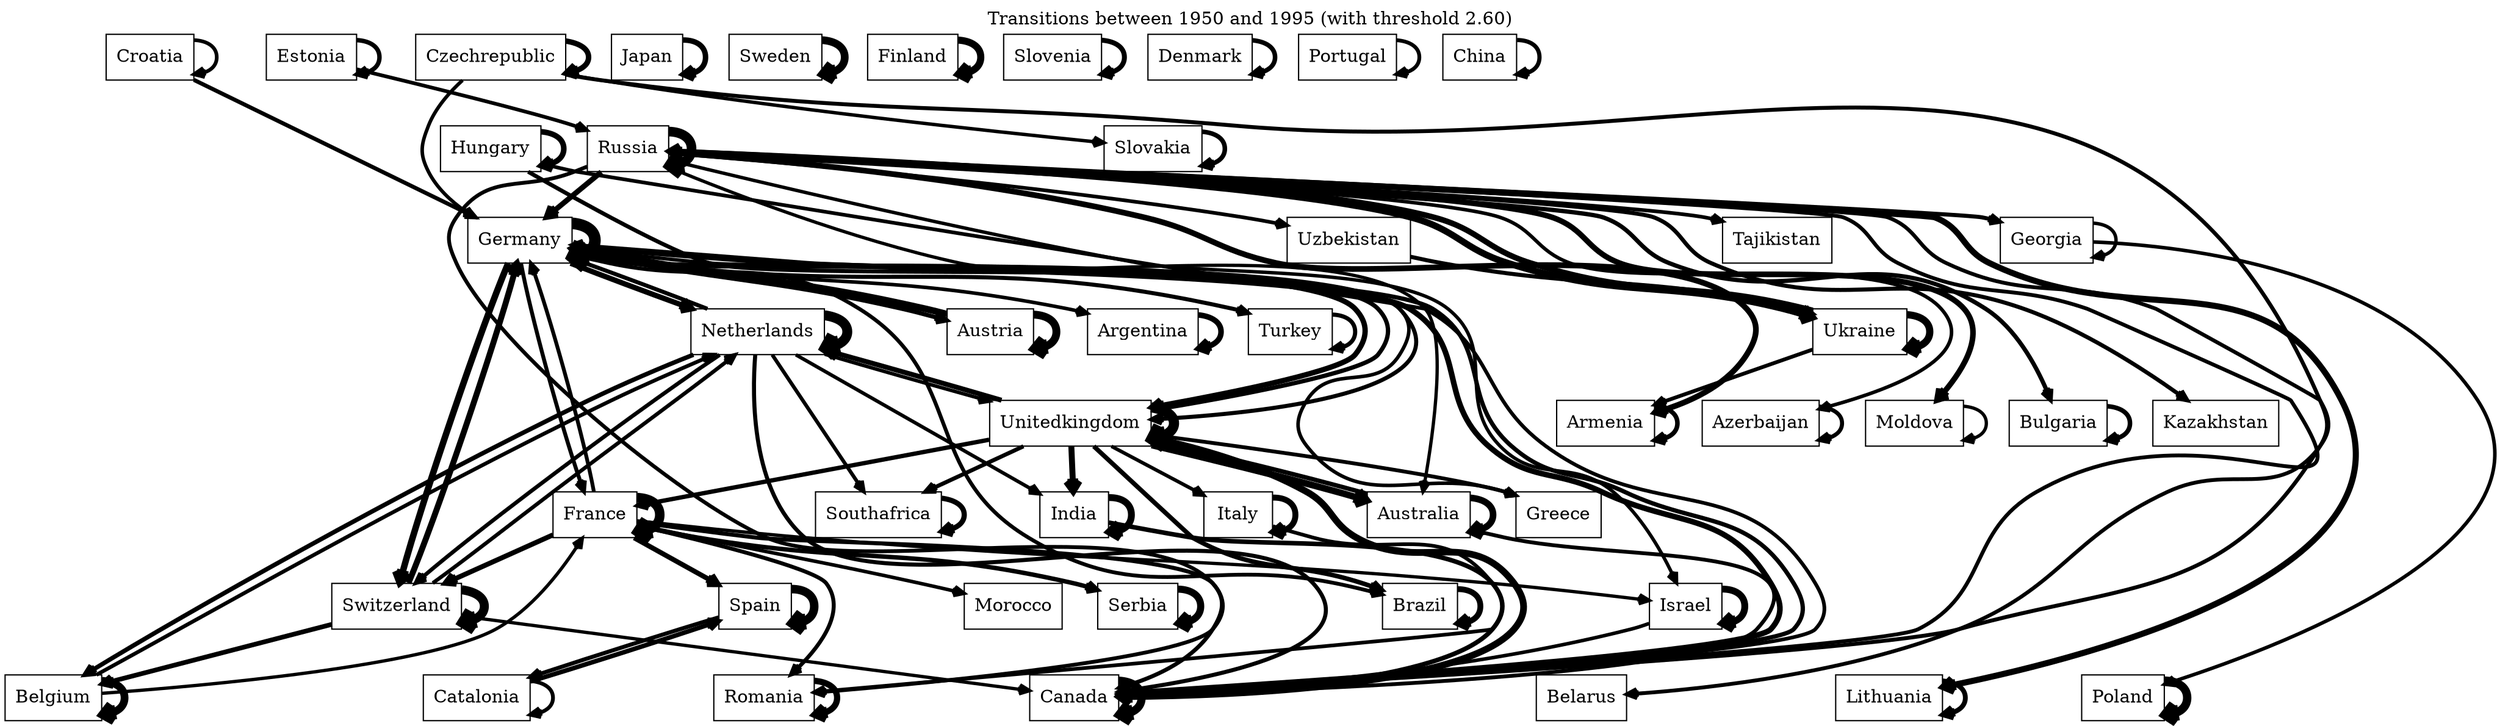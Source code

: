 digraph transition {
 node[shape="rectangle"];
 edge[arrowhead="vee", arrowsize=0.8, weight=0.1]; 
 labelloc="t"; 
 label="Transitions between 1950 and 1995 (with threshold 2.60)"; 
   "Germany" -> "Germany" [penwidth = "9.1"];
   "Germany" -> "Brazil" [penwidth = "3.0"];
   "Netherlands" -> "Netherlands" [penwidth = "7.8"];
   "Poland" -> "Poland" [penwidth = "6.6"];
   "Unitedkingdom" -> "Unitedkingdom" [penwidth = "8.0"];
   "Unitedkingdom" -> "France" [penwidth = "3.4"];
   "Germany" -> "Canada" [penwidth = "4.4"];
   "Japan" -> "Japan" [penwidth = "4.3"];
   "Unitedkingdom" -> "Canada" [penwidth = "5.3"];
   "Unitedkingdom" -> "Germany" [penwidth = "3.4"];
   "Spain" -> "Spain" [penwidth = "6.7"];
   "France" -> "France" [penwidth = "7.5"];
   "Unitedkingdom" -> "Brazil" [penwidth = "3.6"];
   "Sweden" -> "Sweden" [penwidth = "6.1"];
   "Unitedkingdom" -> "India" [penwidth = "4.7"];
   "Russia" -> "Russia" [penwidth = "7.6"];
   "Hungary" -> "Hungary" [penwidth = "4.4"];
   "Germany" -> "Switzerland" [penwidth = "5.1"];
   "Germany" -> "Austria" [penwidth = "3.4"];
   "Germany" -> "Netherlands" [penwidth = "4.2"];
   "Argentina" -> "Argentina" [penwidth = "4.4"];
   "Switzerland" -> "Switzerland" [penwidth = "7.1"];
   "Australia" -> "Australia" [penwidth = "5.2"];
   "Italy" -> "Romania" [penwidth = "2.9"];
   "India" -> "Canada" [penwidth = "3.6"];
   "Spain" -> "Catalonia" [penwidth = "3.2"];
   "France" -> "Israel" [penwidth = "2.6"];
   "Russia" -> "Uzbekistan" [penwidth = "2.9"];
   "Russia" -> "Israel" [penwidth = "2.7"];
   "Russia" -> "Azerbaijan" [penwidth = "2.8"];
   "Russia" -> "Ukraine" [penwidth = "5.2"];
   "Austria" -> "Austria" [penwidth = "6.2"];
   "Romania" -> "Romania" [penwidth = "4.9"];
   "Croatia" -> "Germany" [penwidth = "3.2"];
   "Israel" -> "Israel" [penwidth = "5.4"];
   "Czechrepublic" -> "Czechrepublic" [penwidth = "4.3"];
   "Austria" -> "Germany" [penwidth = "5.3"];
   "Canada" -> "Canada" [penwidth = "6.4"];
   "Hungary" -> "Unitedkingdom" [penwidth = "3.2"];
   "Belgium" -> "Belgium" [penwidth = "6.1"];
   "Russia" -> "Moldova" [penwidth = "4.4"];
   "Russia" -> "Romania" [penwidth = "3.0"];
   "Ukraine" -> "Russia" [penwidth = "4.5"];
   "Southafrica" -> "Southafrica" [penwidth = "4.1"];
   "Russia" -> "Belarus" [penwidth = "3.0"];
   "Unitedkingdom" -> "Australia" [penwidth = "5.2"];
   "Serbia" -> "Serbia" [penwidth = "5.6"];
   "Canada" -> "Germany" [penwidth = "3.4"];
   "Switzerland" -> "Netherlands" [penwidth = "3.0"];
   "Finland" -> "Finland" [penwidth = "5.6"];
   "Russia" -> "Bulgaria" [penwidth = "3.4"];
   "Russia" -> "Lithuania" [penwidth = "4.8"];
   "Israel" -> "Canada" [penwidth = "2.8"];
   "France" -> "Canada" [penwidth = "3.2"];
   "Australia" -> "Canada" [penwidth = "3.0"];
   "Germany" -> "Unitedkingdom" [penwidth = "4.2"];
   "Switzerland" -> "Canada" [penwidth = "2.6"];
   "Switzerland" -> "Germany" [penwidth = "4.7"];
   "Unitedkingdom" -> "Southafrica" [penwidth = "3.2"];
   "Germany" -> "France" [penwidth = "3.1"];
   "Russia" -> "Germany" [penwidth = "4.2"];
   "Russia" -> "Georgia" [penwidth = "3.2"];
   "Russia" -> "Armenia" [penwidth = "4.5"];
   "India" -> "India" [penwidth = "5.4"];
   "Croatia" -> "Croatia" [penwidth = "2.9"];
   "Unitedkingdom" -> "Netherlands" [penwidth = "3.9"];
   "Hungary" -> "Canada" [penwidth = "2.9"];
   "Slovenia" -> "Slovenia" [penwidth = "3.9"];
   "Ukraine" -> "Ukraine" [penwidth = "5.7"];
   "Germany" -> "Greece" [penwidth = "2.8"];
   "Germany" -> "Argentina" [penwidth = "2.8"];
   "Catalonia" -> "Spain" [penwidth = "3.6"];
   "Catalonia" -> "Catalonia" [penwidth = "3.0"];
   "Netherlands" -> "Germany" [penwidth = "3.2"];
   "Brazil" -> "Brazil" [penwidth = "4.6"];
   "Denmark" -> "Denmark" [penwidth = "3.6"];
   "Unitedkingdom" -> "Greece" [penwidth = "3.0"];
   "Belgium" -> "France" [penwidth = "2.6"];
   "Unitedkingdom" -> "Italy" [penwidth = "2.8"];
   "Netherlands" -> "Belgium" [penwidth = "3.5"];
   "France" -> "Serbia" [penwidth = "3.5"];
   "Netherlands" -> "Switzerland" [penwidth = "3.1"];
   "Czechrepublic" -> "Germany" [penwidth = "2.8"];
   "Germany" -> "Turkey" [penwidth = "3.2"];
   "Turkey" -> "Turkey" [penwidth = "3.3"];
   "France" -> "Switzerland" [penwidth = "3.9"];
   "France" -> "Germany" [penwidth = "3.0"];
   "Russia" -> "Canada" [penwidth = "3.0"];
   "Italy" -> "Italy" [penwidth = "4.7"];
   "Georgia" -> "Poland" [penwidth = "2.8"];
   "Australia" -> "Unitedkingdom" [penwidth = "3.5"];
   "France" -> "Morocco" [penwidth = "2.8"];
   "France" -> "Spain" [penwidth = "3.9"];
   "Bulgaria" -> "Bulgaria" [penwidth = "3.6"];
   "Switzerland" -> "Belgium" [penwidth = "3.7"];
   "Slovakia" -> "Slovakia" [penwidth = "3.6"];
   "France" -> "Romania" [penwidth = "3.1"];
   "Portugal" -> "Portugal" [penwidth = "3.0"];
   "Netherlands" -> "Southafrica" [penwidth = "2.9"];
   "Netherlands" -> "Unitedkingdom" [penwidth = "2.8"];
   "Czechrepublic" -> "Canada" [penwidth = "3.1"];
   "Belgium" -> "Netherlands" [penwidth = "3.0"];
   "Lithuania" -> "Lithuania" [penwidth = "3.8"];
   "Russia" -> "Kazakhstan" [penwidth = "3.2"];
   "China" -> "China" [penwidth = "3.3"];
   "Estonia" -> "Estonia" [penwidth = "3.5"];
   "Estonia" -> "Russia" [penwidth = "2.9"];
   "Netherlands" -> "Canada" [penwidth = "3.2"];
   "Azerbaijan" -> "Azerbaijan" [penwidth = "3.2"];
   "Russia" -> "Tajikistan" [penwidth = "2.9"];
   "Ukraine" -> "Armenia" [penwidth = "3.0"];
   "Uzbekistan" -> "Ukraine" [penwidth = "3.2"];
   "Georgia" -> "Georgia" [penwidth = "2.7"];
   "Moldova" -> "Moldova" [penwidth = "2.6"];
   "Netherlands" -> "India" [penwidth = "2.8"];
   "Russia" -> "Australia" [penwidth = "2.6"];
   "Armenia" -> "Armenia" [penwidth = "3.6"];
   "Czechrepublic" -> "Slovakia" [penwidth = "2.7"];
 }
